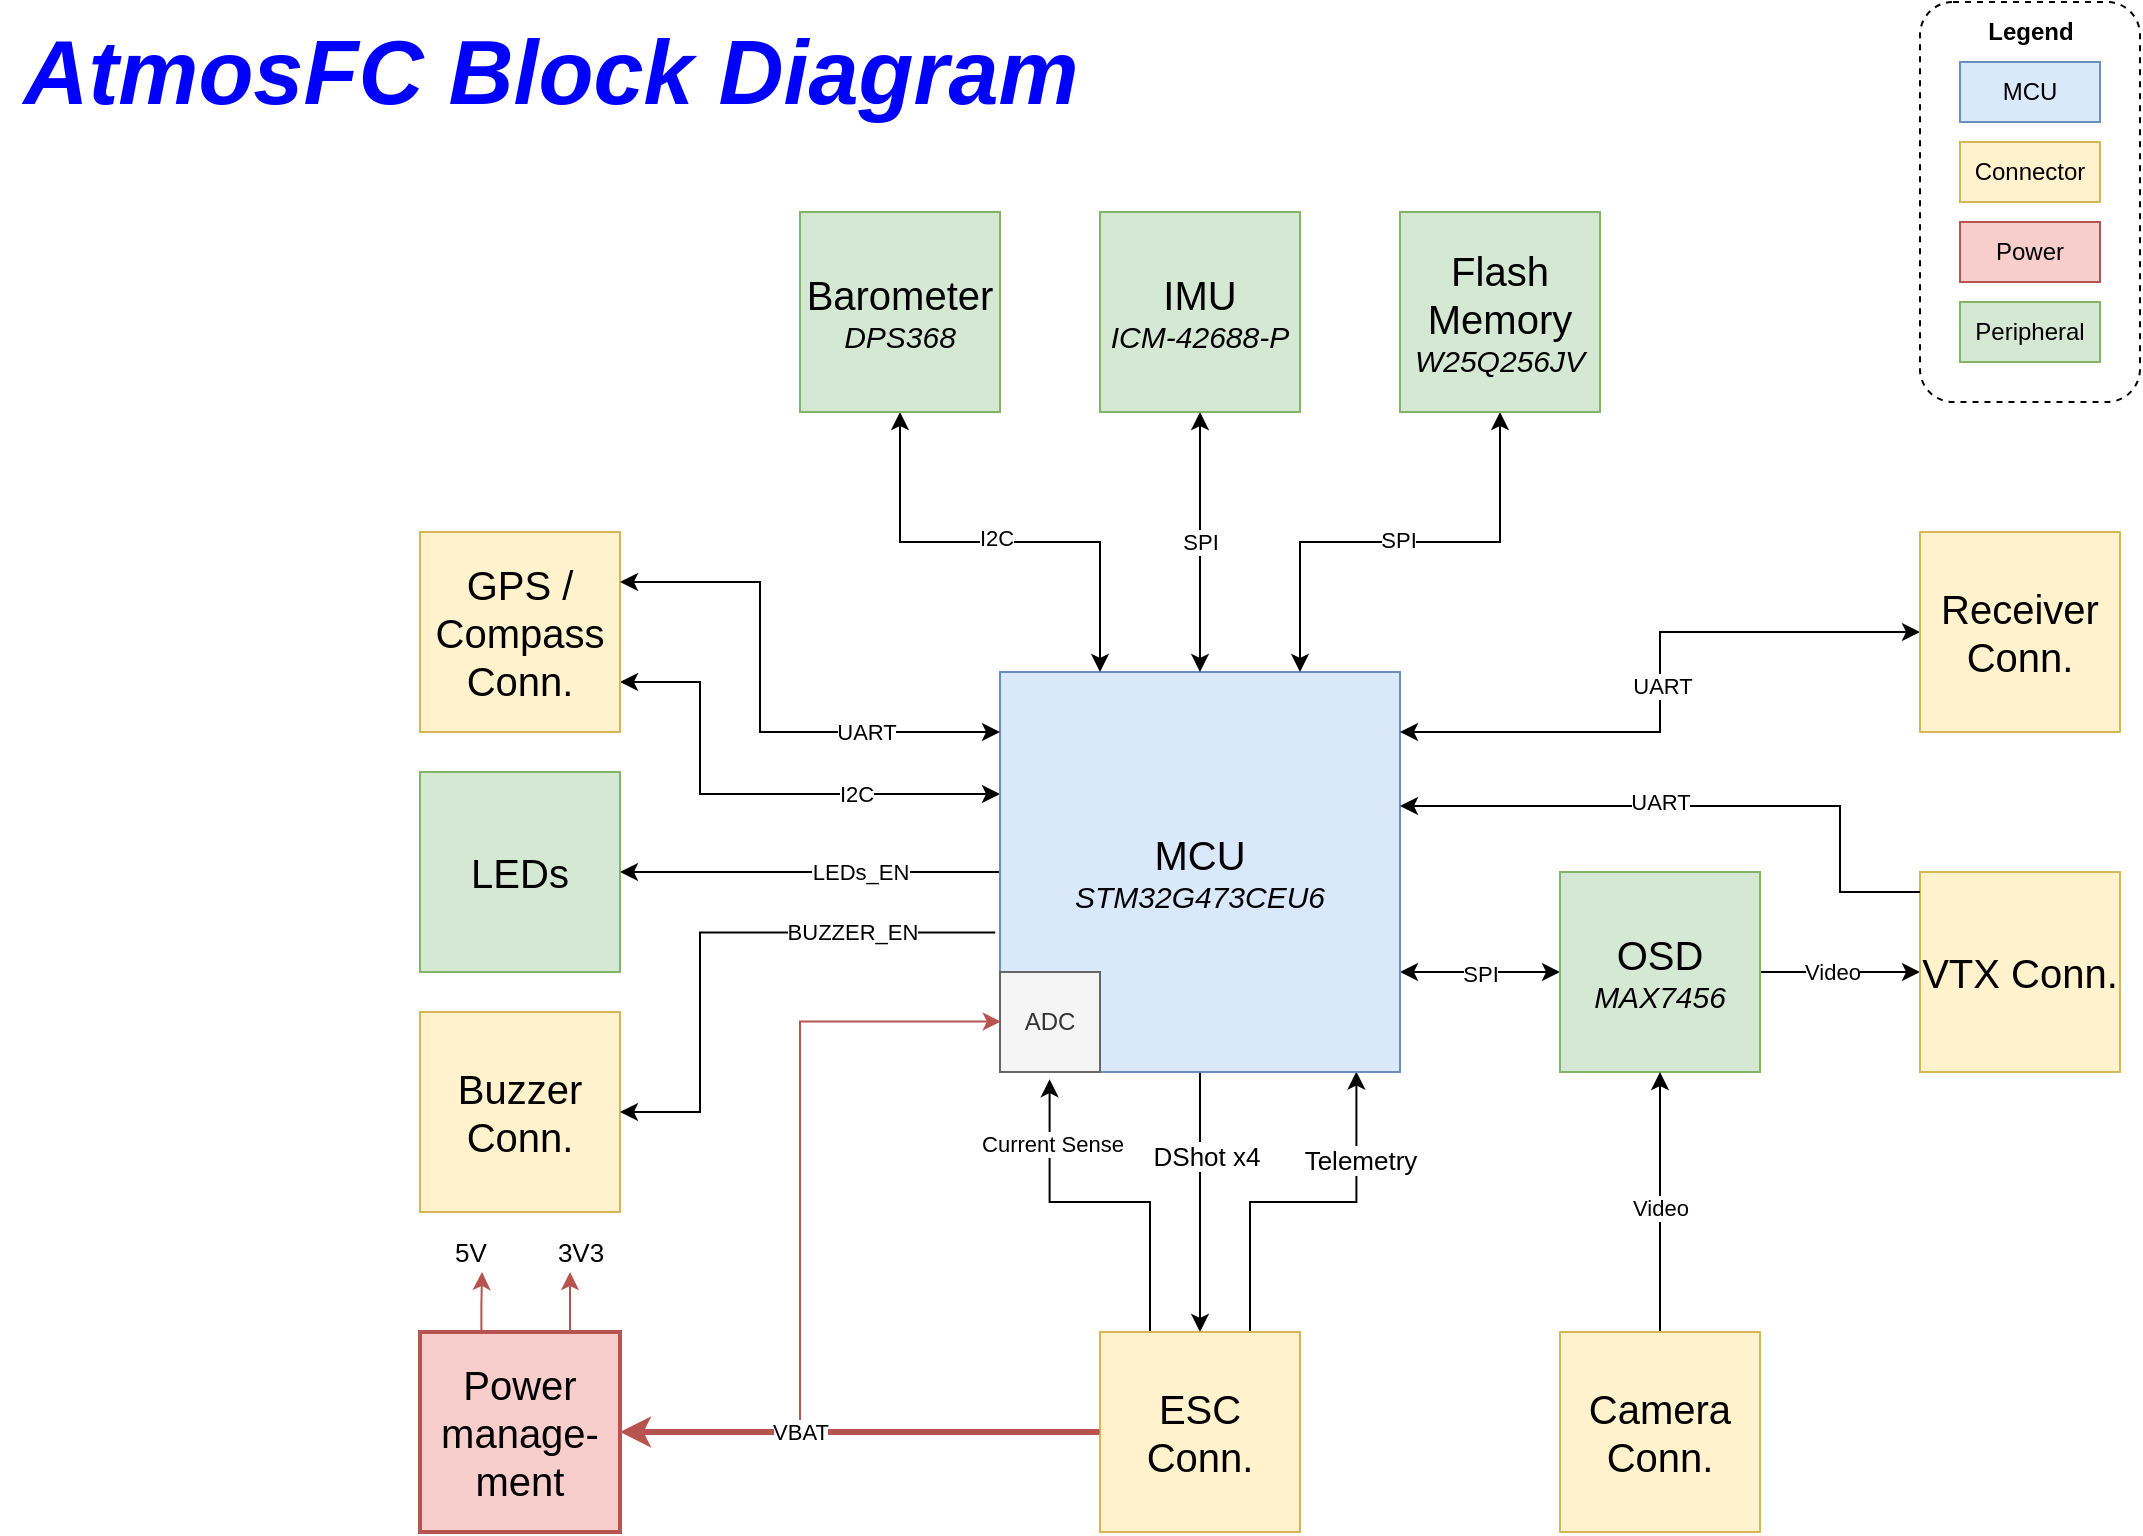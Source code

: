 <mxfile version="27.0.9" pages="2">
  <diagram name="System Architecture" id="T-4xvnE1F7jKyFxBwHRY">
    <mxGraphModel dx="1678" dy="999" grid="1" gridSize="10" guides="1" tooltips="1" connect="1" arrows="1" fold="1" page="1" pageScale="1" pageWidth="1169" pageHeight="827" math="0" shadow="0">
      <root>
        <mxCell id="0" />
        <mxCell id="1" parent="0" />
        <mxCell id="WBz08kgU_v6Riz8oa2ro-12" style="edgeStyle=orthogonalEdgeStyle;rounded=0;orthogonalLoop=1;jettySize=auto;html=1;exitX=0.5;exitY=1;exitDx=0;exitDy=0;strokeWidth=1;" parent="1" source="Flk1iuky6v-J9E6EH2QQ-2" target="LLrbm4X0Tq0A6eTQm_mo-2" edge="1">
          <mxGeometry relative="1" as="geometry" />
        </mxCell>
        <mxCell id="WBz08kgU_v6Riz8oa2ro-16" value="&lt;font style=&quot;font-size: 13px;&quot;&gt;DShot x4&lt;/font&gt;" style="edgeLabel;html=1;align=center;verticalAlign=middle;resizable=0;points=[];" parent="WBz08kgU_v6Riz8oa2ro-12" vertex="1" connectable="0">
          <mxGeometry x="-0.365" y="3" relative="1" as="geometry">
            <mxPoint as="offset" />
          </mxGeometry>
        </mxCell>
        <mxCell id="WBz08kgU_v6Riz8oa2ro-13" style="edgeStyle=orthogonalEdgeStyle;rounded=0;orthogonalLoop=1;jettySize=auto;html=1;exitX=0.891;exitY=0.999;exitDx=0;exitDy=0;entryX=0.75;entryY=0;entryDx=0;entryDy=0;exitPerimeter=0;startArrow=classic;startFill=1;endArrow=none;" parent="1" source="Flk1iuky6v-J9E6EH2QQ-2" target="LLrbm4X0Tq0A6eTQm_mo-2" edge="1">
          <mxGeometry relative="1" as="geometry" />
        </mxCell>
        <mxCell id="WBz08kgU_v6Riz8oa2ro-15" value="&lt;font style=&quot;font-size: 13px;&quot;&gt;Telemetry&lt;/font&gt;" style="edgeLabel;html=1;align=center;verticalAlign=middle;resizable=0;points=[];" parent="WBz08kgU_v6Riz8oa2ro-13" vertex="1" connectable="0">
          <mxGeometry x="-0.519" y="2" relative="1" as="geometry">
            <mxPoint as="offset" />
          </mxGeometry>
        </mxCell>
        <mxCell id="IaH7e4yAmuqDfIk1Kf4B-8" style="edgeStyle=orthogonalEdgeStyle;rounded=0;orthogonalLoop=1;jettySize=auto;html=1;exitX=1;exitY=0.75;exitDx=0;exitDy=0;entryX=0;entryY=0.5;entryDx=0;entryDy=0;startArrow=classic;startFill=1;" parent="1" source="Flk1iuky6v-J9E6EH2QQ-2" target="Flk1iuky6v-J9E6EH2QQ-6" edge="1">
          <mxGeometry relative="1" as="geometry" />
        </mxCell>
        <mxCell id="IaH7e4yAmuqDfIk1Kf4B-9" value="SPI" style="edgeLabel;html=1;align=center;verticalAlign=middle;resizable=0;points=[];" parent="IaH7e4yAmuqDfIk1Kf4B-8" vertex="1" connectable="0">
          <mxGeometry x="0.005" y="-1" relative="1" as="geometry">
            <mxPoint as="offset" />
          </mxGeometry>
        </mxCell>
        <mxCell id="IaH7e4yAmuqDfIk1Kf4B-19" style="edgeStyle=orthogonalEdgeStyle;rounded=0;orthogonalLoop=1;jettySize=auto;html=1;startArrow=classic;startFill=1;entryX=1;entryY=0.75;entryDx=0;entryDy=0;" parent="1" target="LLrbm4X0Tq0A6eTQm_mo-4" edge="1">
          <mxGeometry relative="1" as="geometry">
            <mxPoint x="510" y="421" as="sourcePoint" />
            <mxPoint x="320" y="430" as="targetPoint" />
            <Array as="points">
              <mxPoint x="510" y="421" />
              <mxPoint x="500" y="421" />
              <mxPoint x="360" y="420" />
              <mxPoint x="360" y="365" />
            </Array>
          </mxGeometry>
        </mxCell>
        <mxCell id="IaH7e4yAmuqDfIk1Kf4B-20" value="I2C" style="edgeLabel;html=1;align=center;verticalAlign=middle;resizable=0;points=[];" parent="IaH7e4yAmuqDfIk1Kf4B-19" vertex="1" connectable="0">
          <mxGeometry x="-0.01" relative="1" as="geometry">
            <mxPoint x="50" as="offset" />
          </mxGeometry>
        </mxCell>
        <mxCell id="psn1rOc2mNT7BeGBJEK_-5" style="edgeStyle=orthogonalEdgeStyle;rounded=0;orthogonalLoop=1;jettySize=auto;html=1;exitX=0;exitY=0.5;exitDx=0;exitDy=0;entryX=1;entryY=0.5;entryDx=0;entryDy=0;" parent="1" source="Flk1iuky6v-J9E6EH2QQ-2" target="psn1rOc2mNT7BeGBJEK_-4" edge="1">
          <mxGeometry relative="1" as="geometry" />
        </mxCell>
        <mxCell id="psn1rOc2mNT7BeGBJEK_-7" value="LEDs_EN" style="edgeLabel;html=1;align=center;verticalAlign=middle;resizable=0;points=[];" parent="psn1rOc2mNT7BeGBJEK_-5" vertex="1" connectable="0">
          <mxGeometry x="-0.261" y="2" relative="1" as="geometry">
            <mxPoint y="-2" as="offset" />
          </mxGeometry>
        </mxCell>
        <mxCell id="Flk1iuky6v-J9E6EH2QQ-2" value="&lt;font style=&quot;&quot;&gt;&lt;span style=&quot;font-size: 20px;&quot;&gt;MCU&lt;/span&gt;&lt;br&gt;&lt;font style=&quot;font-size: 15px;&quot;&gt;&lt;i&gt;STM32G473CEU6&lt;/i&gt;&lt;/font&gt;&lt;br&gt;&lt;/font&gt;" style="whiteSpace=wrap;html=1;aspect=fixed;fillColor=#DAE8FC;strokeColor=#6c8ebf;" parent="1" vertex="1">
          <mxGeometry x="510" y="360" width="200" height="200" as="geometry" />
        </mxCell>
        <mxCell id="IaH7e4yAmuqDfIk1Kf4B-1" style="edgeStyle=orthogonalEdgeStyle;rounded=0;orthogonalLoop=1;jettySize=auto;html=1;exitX=0.5;exitY=1;exitDx=0;exitDy=0;entryX=0.25;entryY=0;entryDx=0;entryDy=0;startArrow=classic;startFill=1;" parent="1" source="Flk1iuky6v-J9E6EH2QQ-3" target="Flk1iuky6v-J9E6EH2QQ-2" edge="1">
          <mxGeometry relative="1" as="geometry" />
        </mxCell>
        <mxCell id="IaH7e4yAmuqDfIk1Kf4B-4" value="I2C" style="edgeLabel;html=1;align=center;verticalAlign=middle;resizable=0;points=[];" parent="IaH7e4yAmuqDfIk1Kf4B-1" vertex="1" connectable="0">
          <mxGeometry x="-0.02" y="2" relative="1" as="geometry">
            <mxPoint as="offset" />
          </mxGeometry>
        </mxCell>
        <mxCell id="Flk1iuky6v-J9E6EH2QQ-3" value="&lt;font style=&quot;&quot;&gt;&lt;span style=&quot;font-size: 20px;&quot;&gt;Barometer&lt;/span&gt;&lt;br&gt;&lt;font style=&quot;font-size: 15px;&quot;&gt;&lt;i&gt;DPS368&lt;/i&gt;&lt;/font&gt;&lt;br&gt;&lt;/font&gt;" style="whiteSpace=wrap;html=1;aspect=fixed;fillColor=#D5E8D4;strokeColor=#82b366;" parent="1" vertex="1">
          <mxGeometry x="410" y="130" width="100" height="100" as="geometry" />
        </mxCell>
        <mxCell id="IaH7e4yAmuqDfIk1Kf4B-2" style="edgeStyle=orthogonalEdgeStyle;rounded=0;orthogonalLoop=1;jettySize=auto;html=1;exitX=0.5;exitY=1;exitDx=0;exitDy=0;startArrow=classic;startFill=1;" parent="1" source="Flk1iuky6v-J9E6EH2QQ-4" target="Flk1iuky6v-J9E6EH2QQ-2" edge="1">
          <mxGeometry relative="1" as="geometry" />
        </mxCell>
        <mxCell id="IaH7e4yAmuqDfIk1Kf4B-5" value="SPI" style="edgeLabel;html=1;align=center;verticalAlign=middle;resizable=0;points=[];" parent="IaH7e4yAmuqDfIk1Kf4B-2" vertex="1" connectable="0">
          <mxGeometry x="-0.008" relative="1" as="geometry">
            <mxPoint as="offset" />
          </mxGeometry>
        </mxCell>
        <mxCell id="Flk1iuky6v-J9E6EH2QQ-4" value="&lt;span style=&quot;font-size: 20px;&quot;&gt;IMU&lt;/span&gt;&lt;br&gt;&lt;span style=&quot;font-size: 15px;&quot;&gt;&lt;i&gt;ICM-42688-P&lt;/i&gt;&lt;/span&gt;" style="whiteSpace=wrap;html=1;aspect=fixed;fillColor=#d5e8d4;strokeColor=#82b366;" parent="1" vertex="1">
          <mxGeometry x="560" y="130" width="100" height="100" as="geometry" />
        </mxCell>
        <mxCell id="IaH7e4yAmuqDfIk1Kf4B-3" style="edgeStyle=orthogonalEdgeStyle;rounded=0;orthogonalLoop=1;jettySize=auto;html=1;exitX=0.5;exitY=1;exitDx=0;exitDy=0;entryX=0.75;entryY=0;entryDx=0;entryDy=0;startArrow=classic;startFill=1;" parent="1" source="Flk1iuky6v-J9E6EH2QQ-5" target="Flk1iuky6v-J9E6EH2QQ-2" edge="1">
          <mxGeometry relative="1" as="geometry" />
        </mxCell>
        <mxCell id="IaH7e4yAmuqDfIk1Kf4B-6" value="SPI" style="edgeLabel;html=1;align=center;verticalAlign=middle;resizable=0;points=[];" parent="IaH7e4yAmuqDfIk1Kf4B-3" vertex="1" connectable="0">
          <mxGeometry x="0.011" y="-1" relative="1" as="geometry">
            <mxPoint as="offset" />
          </mxGeometry>
        </mxCell>
        <mxCell id="Flk1iuky6v-J9E6EH2QQ-5" value="&lt;span style=&quot;font-size: 20px;&quot;&gt;Flash Memory&lt;/span&gt;&lt;br&gt;&lt;font style=&quot;font-size: 15px;&quot;&gt;&lt;i&gt;W25Q256JV&lt;/i&gt;&lt;/font&gt;" style="whiteSpace=wrap;html=1;aspect=fixed;fillColor=#d5e8d4;strokeColor=#82b366;" parent="1" vertex="1">
          <mxGeometry x="710" y="130" width="100" height="100" as="geometry" />
        </mxCell>
        <mxCell id="IaH7e4yAmuqDfIk1Kf4B-14" style="edgeStyle=orthogonalEdgeStyle;rounded=0;orthogonalLoop=1;jettySize=auto;html=1;exitX=1;exitY=0.5;exitDx=0;exitDy=0;" parent="1" source="Flk1iuky6v-J9E6EH2QQ-6" target="LLrbm4X0Tq0A6eTQm_mo-5" edge="1">
          <mxGeometry relative="1" as="geometry" />
        </mxCell>
        <mxCell id="IaH7e4yAmuqDfIk1Kf4B-15" value="Video" style="edgeLabel;html=1;align=center;verticalAlign=middle;resizable=0;points=[];" parent="IaH7e4yAmuqDfIk1Kf4B-14" vertex="1" connectable="0">
          <mxGeometry x="-0.095" relative="1" as="geometry">
            <mxPoint as="offset" />
          </mxGeometry>
        </mxCell>
        <mxCell id="Flk1iuky6v-J9E6EH2QQ-6" value="&lt;span style=&quot;font-size: 20px;&quot;&gt;OSD&lt;/span&gt;&lt;br&gt;&lt;font style=&quot;font-size: 15px;&quot;&gt;&lt;i&gt;MAX7456&lt;/i&gt;&lt;/font&gt;" style="whiteSpace=wrap;html=1;aspect=fixed;fillColor=#d5e8d4;strokeColor=#82b366;" parent="1" vertex="1">
          <mxGeometry x="790" y="460" width="100" height="100" as="geometry" />
        </mxCell>
        <mxCell id="yS9vXPnSlOo-kwUkTIh5-1" value="&lt;font color=&quot;#0000ff&quot;&gt;&lt;span style=&quot;font-size: 45px;&quot;&gt;&lt;b&gt;&lt;i&gt;AtmosFC Block Diagram&lt;/i&gt;&lt;/b&gt;&lt;/span&gt;&lt;/font&gt;" style="text;html=1;align=center;verticalAlign=middle;resizable=0;points=[];autosize=1;strokeColor=none;fillColor=none;fontSize=12;fontFamily=Helvetica;fontColor=default;" parent="1" vertex="1">
          <mxGeometry x="10" y="25" width="550" height="70" as="geometry" />
        </mxCell>
        <mxCell id="IaH7e4yAmuqDfIk1Kf4B-10" style="edgeStyle=orthogonalEdgeStyle;rounded=0;orthogonalLoop=1;jettySize=auto;html=1;exitX=0.5;exitY=0;exitDx=0;exitDy=0;entryX=0.5;entryY=1;entryDx=0;entryDy=0;" parent="1" source="LLrbm4X0Tq0A6eTQm_mo-1" target="Flk1iuky6v-J9E6EH2QQ-6" edge="1">
          <mxGeometry relative="1" as="geometry" />
        </mxCell>
        <mxCell id="IaH7e4yAmuqDfIk1Kf4B-11" value="Video" style="edgeLabel;html=1;align=center;verticalAlign=middle;resizable=0;points=[];" parent="IaH7e4yAmuqDfIk1Kf4B-10" vertex="1" connectable="0">
          <mxGeometry x="-0.043" relative="1" as="geometry">
            <mxPoint as="offset" />
          </mxGeometry>
        </mxCell>
        <mxCell id="LLrbm4X0Tq0A6eTQm_mo-1" value="&lt;font style=&quot;font-size: 20px;&quot;&gt;Camera Conn.&lt;/font&gt;" style="rounded=0;whiteSpace=wrap;html=1;fillColor=#fff2cc;strokeColor=#d6b656;" parent="1" vertex="1">
          <mxGeometry x="790" y="690" width="100" height="100" as="geometry" />
        </mxCell>
        <mxCell id="WBz08kgU_v6Riz8oa2ro-2" style="edgeStyle=orthogonalEdgeStyle;rounded=0;orthogonalLoop=1;jettySize=auto;html=1;exitX=0;exitY=0.5;exitDx=0;exitDy=0;entryX=1;entryY=0.5;entryDx=0;entryDy=0;strokeWidth=3;fillColor=#f8cecc;strokeColor=#B85450;" parent="1" source="LLrbm4X0Tq0A6eTQm_mo-2" target="IOapHbo0d77XYU_RAPyO-1" edge="1">
          <mxGeometry relative="1" as="geometry" />
        </mxCell>
        <mxCell id="WBz08kgU_v6Riz8oa2ro-14" style="edgeStyle=orthogonalEdgeStyle;rounded=0;orthogonalLoop=1;jettySize=auto;html=1;exitX=0.25;exitY=0;exitDx=0;exitDy=0;entryX=0.124;entryY=1.018;entryDx=0;entryDy=0;entryPerimeter=0;" parent="1" source="LLrbm4X0Tq0A6eTQm_mo-2" target="Flk1iuky6v-J9E6EH2QQ-2" edge="1">
          <mxGeometry relative="1" as="geometry" />
        </mxCell>
        <mxCell id="WBz08kgU_v6Riz8oa2ro-18" value="Current Sense" style="edgeLabel;html=1;align=center;verticalAlign=middle;resizable=0;points=[];" parent="WBz08kgU_v6Riz8oa2ro-14" vertex="1" connectable="0">
          <mxGeometry x="0.637" y="-1" relative="1" as="geometry">
            <mxPoint as="offset" />
          </mxGeometry>
        </mxCell>
        <mxCell id="LLrbm4X0Tq0A6eTQm_mo-2" value="&lt;font style=&quot;font-size: 20px;&quot;&gt;ESC Conn.&lt;/font&gt;" style="rounded=0;whiteSpace=wrap;html=1;fillColor=#fff2cc;strokeColor=#d6b656;" parent="1" vertex="1">
          <mxGeometry x="560" y="690" width="100" height="100" as="geometry" />
        </mxCell>
        <mxCell id="IaH7e4yAmuqDfIk1Kf4B-7" style="edgeStyle=orthogonalEdgeStyle;rounded=0;orthogonalLoop=1;jettySize=auto;html=1;exitX=0;exitY=0.5;exitDx=0;exitDy=0;startArrow=classic;startFill=1;" parent="1" source="LLrbm4X0Tq0A6eTQm_mo-3" edge="1">
          <mxGeometry relative="1" as="geometry">
            <Array as="points">
              <mxPoint x="840" y="340" />
              <mxPoint x="840" y="390" />
            </Array>
            <mxPoint x="710" y="390" as="targetPoint" />
          </mxGeometry>
        </mxCell>
        <mxCell id="IaH7e4yAmuqDfIk1Kf4B-16" value="UART" style="edgeLabel;html=1;align=center;verticalAlign=middle;resizable=0;points=[];" parent="IaH7e4yAmuqDfIk1Kf4B-7" vertex="1" connectable="0">
          <mxGeometry x="0.009" y="1" relative="1" as="geometry">
            <mxPoint as="offset" />
          </mxGeometry>
        </mxCell>
        <mxCell id="LLrbm4X0Tq0A6eTQm_mo-3" value="&lt;span style=&quot;font-size: 20px;&quot;&gt;Receiver Conn.&lt;/span&gt;" style="rounded=0;whiteSpace=wrap;html=1;fillColor=#fff2cc;strokeColor=#d6b656;" parent="1" vertex="1">
          <mxGeometry x="970" y="290" width="100" height="100" as="geometry" />
        </mxCell>
        <mxCell id="LLrbm4X0Tq0A6eTQm_mo-4" value="&lt;span style=&quot;font-size: 20px;&quot;&gt;GPS / Compass Conn.&lt;/span&gt;" style="rounded=0;whiteSpace=wrap;html=1;fillColor=#FFF2CC;strokeColor=#d6b656;" parent="1" vertex="1">
          <mxGeometry x="220" y="290" width="100" height="100" as="geometry" />
        </mxCell>
        <mxCell id="LLrbm4X0Tq0A6eTQm_mo-5" value="&lt;font style=&quot;font-size: 20px;&quot;&gt;VTX Conn.&lt;/font&gt;" style="rounded=0;whiteSpace=wrap;html=1;fillColor=#fff2cc;strokeColor=#d6b656;" parent="1" vertex="1">
          <mxGeometry x="970" y="460" width="100" height="100" as="geometry" />
        </mxCell>
        <mxCell id="WBz08kgU_v6Riz8oa2ro-4" style="edgeStyle=orthogonalEdgeStyle;rounded=0;orthogonalLoop=1;jettySize=auto;html=1;exitX=0.307;exitY=-0.003;exitDx=0;exitDy=0;exitPerimeter=0;fillColor=#f8cecc;strokeColor=#b85450;" parent="1" source="IOapHbo0d77XYU_RAPyO-1" edge="1">
          <mxGeometry relative="1" as="geometry">
            <mxPoint x="251" y="660" as="targetPoint" />
            <mxPoint x="250" y="700" as="sourcePoint" />
            <Array as="points">
              <mxPoint x="251" y="676" />
            </Array>
          </mxGeometry>
        </mxCell>
        <mxCell id="WBz08kgU_v6Riz8oa2ro-5" value="&lt;font style=&quot;font-size: 13px;&quot;&gt;5V&lt;/font&gt;" style="edgeLabel;html=1;align=center;verticalAlign=middle;resizable=0;points=[];" parent="WBz08kgU_v6Riz8oa2ro-4" vertex="1" connectable="0">
          <mxGeometry x="1" relative="1" as="geometry">
            <mxPoint x="-6" y="-10" as="offset" />
          </mxGeometry>
        </mxCell>
        <mxCell id="WBz08kgU_v6Riz8oa2ro-8" style="edgeStyle=orthogonalEdgeStyle;rounded=0;orthogonalLoop=1;jettySize=auto;html=1;exitX=0.75;exitY=0;exitDx=0;exitDy=0;fillColor=#f8cecc;strokeColor=#b85450;" parent="1" source="IOapHbo0d77XYU_RAPyO-1" edge="1">
          <mxGeometry relative="1" as="geometry">
            <mxPoint x="295" y="660" as="targetPoint" />
            <mxPoint x="290" y="780" as="sourcePoint" />
          </mxGeometry>
        </mxCell>
        <mxCell id="WBz08kgU_v6Riz8oa2ro-9" value="&lt;font style=&quot;font-size: 13px;&quot;&gt;3V3&lt;/font&gt;" style="edgeLabel;html=1;align=center;verticalAlign=middle;resizable=0;points=[];" parent="WBz08kgU_v6Riz8oa2ro-8" vertex="1" connectable="0">
          <mxGeometry x="1" y="2" relative="1" as="geometry">
            <mxPoint x="7" y="-10" as="offset" />
          </mxGeometry>
        </mxCell>
        <mxCell id="IOapHbo0d77XYU_RAPyO-1" value="&lt;span style=&quot;font-size: 20px;&quot;&gt;Power manage-&lt;br&gt;ment&lt;/span&gt;" style="whiteSpace=wrap;html=1;aspect=fixed;fillColor=#F8CECC;strokeColor=#b85450;strokeWidth=2;" parent="1" vertex="1">
          <mxGeometry x="220" y="690" width="100" height="100" as="geometry" />
        </mxCell>
        <mxCell id="WBz08kgU_v6Riz8oa2ro-22" style="edgeStyle=orthogonalEdgeStyle;rounded=0;orthogonalLoop=1;jettySize=auto;html=1;exitX=0;exitY=0.5;exitDx=0;exitDy=0;entryX=0.002;entryY=0.874;entryDx=0;entryDy=0;entryPerimeter=0;fillColor=#f8cecc;strokeColor=#b85450;" parent="1" source="LLrbm4X0Tq0A6eTQm_mo-2" target="Flk1iuky6v-J9E6EH2QQ-2" edge="1">
          <mxGeometry relative="1" as="geometry">
            <Array as="points">
              <mxPoint x="410" y="740" />
              <mxPoint x="410" y="535" />
            </Array>
          </mxGeometry>
        </mxCell>
        <mxCell id="WBz08kgU_v6Riz8oa2ro-23" value="VBAT" style="edgeLabel;html=1;align=center;verticalAlign=middle;resizable=0;points=[];" parent="WBz08kgU_v6Riz8oa2ro-22" vertex="1" connectable="0">
          <mxGeometry x="-0.339" relative="1" as="geometry">
            <mxPoint as="offset" />
          </mxGeometry>
        </mxCell>
        <mxCell id="WBz08kgU_v6Riz8oa2ro-24" value="ADC" style="rounded=0;whiteSpace=wrap;html=1;fillColor=#f5f5f5;strokeColor=#666666;fontColor=#333333;" parent="1" vertex="1">
          <mxGeometry x="510" y="510" width="50" height="50" as="geometry" />
        </mxCell>
        <mxCell id="IaH7e4yAmuqDfIk1Kf4B-12" style="edgeStyle=orthogonalEdgeStyle;rounded=0;orthogonalLoop=1;jettySize=auto;html=1;exitX=0;exitY=0.25;exitDx=0;exitDy=0;" parent="1" edge="1">
          <mxGeometry relative="1" as="geometry">
            <mxPoint x="710" y="427" as="targetPoint" />
            <Array as="points">
              <mxPoint x="930" y="470" />
              <mxPoint x="930" y="427" />
            </Array>
            <mxPoint x="970" y="470" as="sourcePoint" />
          </mxGeometry>
        </mxCell>
        <mxCell id="IaH7e4yAmuqDfIk1Kf4B-13" value="UART" style="edgeLabel;html=1;align=center;verticalAlign=middle;resizable=0;points=[];" parent="IaH7e4yAmuqDfIk1Kf4B-12" vertex="1" connectable="0">
          <mxGeometry x="0.228" relative="1" as="geometry">
            <mxPoint x="13" y="-2" as="offset" />
          </mxGeometry>
        </mxCell>
        <mxCell id="psn1rOc2mNT7BeGBJEK_-1" style="edgeStyle=orthogonalEdgeStyle;rounded=0;orthogonalLoop=1;jettySize=auto;html=1;startArrow=classic;startFill=1;exitX=1;exitY=0.25;exitDx=0;exitDy=0;" parent="1" source="LLrbm4X0Tq0A6eTQm_mo-4" edge="1">
          <mxGeometry relative="1" as="geometry">
            <mxPoint x="320" y="410" as="sourcePoint" />
            <mxPoint x="510" y="390" as="targetPoint" />
            <Array as="points">
              <mxPoint x="390" y="315" />
              <mxPoint x="390" y="390" />
            </Array>
          </mxGeometry>
        </mxCell>
        <mxCell id="psn1rOc2mNT7BeGBJEK_-6" value="UART" style="edgeLabel;html=1;align=center;verticalAlign=middle;resizable=0;points=[];" parent="psn1rOc2mNT7BeGBJEK_-1" vertex="1" connectable="0">
          <mxGeometry x="0.491" relative="1" as="geometry">
            <mxPoint as="offset" />
          </mxGeometry>
        </mxCell>
        <mxCell id="psn1rOc2mNT7BeGBJEK_-4" value="&lt;div&gt;&lt;span style=&quot;font-size: 20px; background-color: transparent; color: light-dark(rgb(0, 0, 0), rgb(255, 255, 255));&quot;&gt;LEDs&lt;/span&gt;&lt;/div&gt;" style="rounded=0;whiteSpace=wrap;html=1;fillColor=#d5e8d4;strokeColor=#82b366;" parent="1" vertex="1">
          <mxGeometry x="220" y="410" width="100" height="100" as="geometry" />
        </mxCell>
        <mxCell id="psn1rOc2mNT7BeGBJEK_-8" value="&lt;span style=&quot;font-size: 20px;&quot;&gt;Buzzer Conn.&lt;/span&gt;" style="rounded=0;whiteSpace=wrap;html=1;fillColor=#fff2cc;strokeColor=#d6b656;" parent="1" vertex="1">
          <mxGeometry x="220" y="530" width="100" height="100" as="geometry" />
        </mxCell>
        <mxCell id="psn1rOc2mNT7BeGBJEK_-9" style="edgeStyle=orthogonalEdgeStyle;rounded=0;orthogonalLoop=1;jettySize=auto;html=1;exitX=1;exitY=0.5;exitDx=0;exitDy=0;entryX=-0.012;entryY=0.651;entryDx=0;entryDy=0;entryPerimeter=0;endArrow=none;startFill=1;startArrow=classic;" parent="1" source="psn1rOc2mNT7BeGBJEK_-8" target="Flk1iuky6v-J9E6EH2QQ-2" edge="1">
          <mxGeometry relative="1" as="geometry">
            <mxPoint x="500" y="490" as="targetPoint" />
            <Array as="points">
              <mxPoint x="360" y="580" />
              <mxPoint x="360" y="490" />
            </Array>
          </mxGeometry>
        </mxCell>
        <mxCell id="psn1rOc2mNT7BeGBJEK_-10" value="BUZZER_EN" style="edgeLabel;html=1;align=center;verticalAlign=middle;resizable=0;points=[];" parent="psn1rOc2mNT7BeGBJEK_-9" vertex="1" connectable="0">
          <mxGeometry x="0.484" relative="1" as="geometry">
            <mxPoint as="offset" />
          </mxGeometry>
        </mxCell>
        <mxCell id="psn1rOc2mNT7BeGBJEK_-15" value="Connector" style="rounded=0;whiteSpace=wrap;html=1;fillColor=#fff2cc;strokeColor=#d6b656;" parent="1" vertex="1">
          <mxGeometry x="990" y="95" width="70" height="30" as="geometry" />
        </mxCell>
        <mxCell id="psn1rOc2mNT7BeGBJEK_-16" value="MCU" style="rounded=0;whiteSpace=wrap;html=1;fillColor=#dae8fc;strokeColor=#6c8ebf;" parent="1" vertex="1">
          <mxGeometry x="990" y="55" width="70" height="30" as="geometry" />
        </mxCell>
        <mxCell id="psn1rOc2mNT7BeGBJEK_-17" value="Power" style="rounded=0;whiteSpace=wrap;html=1;fillColor=#f8cecc;strokeColor=#b85450;" parent="1" vertex="1">
          <mxGeometry x="990" y="135" width="70" height="30" as="geometry" />
        </mxCell>
        <mxCell id="psn1rOc2mNT7BeGBJEK_-18" value="Peripheral" style="rounded=0;whiteSpace=wrap;html=1;fillColor=#d5e8d4;strokeColor=#82b366;" parent="1" vertex="1">
          <mxGeometry x="990" y="175" width="70" height="30" as="geometry" />
        </mxCell>
        <mxCell id="psn1rOc2mNT7BeGBJEK_-19" value="Legend" style="text;html=1;align=center;verticalAlign=middle;resizable=0;points=[];autosize=1;strokeColor=none;fillColor=none;fontStyle=1" parent="1" vertex="1">
          <mxGeometry x="995" y="25" width="60" height="30" as="geometry" />
        </mxCell>
        <mxCell id="psn1rOc2mNT7BeGBJEK_-20" value="" style="rounded=1;whiteSpace=wrap;html=1;fillColor=none;dashed=1;" parent="1" vertex="1">
          <mxGeometry x="970" y="25" width="110" height="200" as="geometry" />
        </mxCell>
      </root>
    </mxGraphModel>
  </diagram>
  <diagram id="JUMKgHBG7m0dlezyIQu5" name="Power Management">
    <mxGraphModel dx="1434" dy="844" grid="1" gridSize="10" guides="1" tooltips="1" connect="1" arrows="1" fold="1" page="1" pageScale="1" pageWidth="1169" pageHeight="827" math="0" shadow="0">
      <root>
        <mxCell id="0" />
        <mxCell id="1" parent="0" />
        <mxCell id="nvcW3pFvRLP5BbKze_zy-1" style="edgeStyle=orthogonalEdgeStyle;shape=connector;rounded=0;orthogonalLoop=1;jettySize=auto;html=1;exitX=0;exitY=0.5;exitDx=0;exitDy=0;labelBackgroundColor=default;strokeColor=#D6B656;strokeWidth=2;align=center;verticalAlign=middle;fontFamily=Helvetica;fontSize=12;fontColor=default;endArrow=none;endFill=0;fillColor=#ffe6cc;startArrow=classic;startFill=1;" parent="1" source="nvcW3pFvRLP5BbKze_zy-4" edge="1">
          <mxGeometry relative="1" as="geometry">
            <mxPoint x="196" y="355" as="targetPoint" />
          </mxGeometry>
        </mxCell>
        <mxCell id="nvcW3pFvRLP5BbKze_zy-2" value="VBAT&amp;nbsp;" style="edgeLabel;html=1;align=center;verticalAlign=middle;resizable=0;points=[];fontSize=12;fontFamily=Helvetica;fontColor=default;" parent="nvcW3pFvRLP5BbKze_zy-1" vertex="1" connectable="0">
          <mxGeometry x="1" y="-5" relative="1" as="geometry">
            <mxPoint x="-20" y="5" as="offset" />
          </mxGeometry>
        </mxCell>
        <mxCell id="zmFfNmm0Jbaptz-_2qEx-4" style="edgeStyle=orthogonalEdgeStyle;rounded=0;orthogonalLoop=1;jettySize=auto;html=1;exitX=1;exitY=0.5;exitDx=0;exitDy=0;entryX=0;entryY=0.5;entryDx=0;entryDy=0;fillColor=#fff2cc;strokeColor=#d6b656;strokeWidth=2;" parent="1" source="nvcW3pFvRLP5BbKze_zy-4" target="faj6tQVSSwSCyl4IPjHh-1" edge="1">
          <mxGeometry relative="1" as="geometry" />
        </mxCell>
        <mxCell id="zmFfNmm0Jbaptz-_2qEx-5" style="edgeStyle=orthogonalEdgeStyle;rounded=0;orthogonalLoop=1;jettySize=auto;html=1;exitX=1;exitY=0.5;exitDx=0;exitDy=0;entryX=0;entryY=0.5;entryDx=0;entryDy=0;fillColor=#fff2cc;strokeColor=#d6b656;strokeWidth=2;" parent="1" source="nvcW3pFvRLP5BbKze_zy-4" target="nvcW3pFvRLP5BbKze_zy-21" edge="1">
          <mxGeometry relative="1" as="geometry">
            <Array as="points">
              <mxPoint x="396" y="355" />
              <mxPoint x="396" y="210" />
            </Array>
          </mxGeometry>
        </mxCell>
        <mxCell id="nvcW3pFvRLP5BbKze_zy-4" value="&lt;font style=&quot;font-size: 20px;&quot;&gt;5V DC/DC&lt;br&gt;&lt;/font&gt;&lt;i&gt;MAX25232&lt;/i&gt;" style="whiteSpace=wrap;html=1;aspect=fixed;fillColor=#ffe6cc;strokeColor=#d79b00;strokeWidth=2;" parent="1" vertex="1">
          <mxGeometry x="236" y="305" width="100" height="100" as="geometry" />
        </mxCell>
        <mxCell id="PysFBcfPGuuBgqJwLegd-14" style="edgeStyle=orthogonalEdgeStyle;shape=connector;rounded=0;orthogonalLoop=1;jettySize=auto;html=1;exitX=1;exitY=0.5;exitDx=0;exitDy=0;entryX=0;entryY=0.5;entryDx=0;entryDy=0;labelBackgroundColor=default;strokeColor=#d6b656;strokeWidth=2;align=center;verticalAlign=middle;fontFamily=Helvetica;fontSize=12;fontColor=default;endArrow=classic;endFill=1;fillColor=#fff2cc;" parent="1" edge="1">
          <mxGeometry relative="1" as="geometry">
            <Array as="points">
              <mxPoint x="706" y="622" />
              <mxPoint x="706" y="490" />
            </Array>
            <mxPoint x="656" y="622" as="sourcePoint" />
            <mxPoint x="876" y="490" as="targetPoint" />
          </mxGeometry>
        </mxCell>
        <mxCell id="zmFfNmm0Jbaptz-_2qEx-2" style="edgeStyle=orthogonalEdgeStyle;rounded=0;orthogonalLoop=1;jettySize=auto;html=1;exitX=1;exitY=0.5;exitDx=0;exitDy=0;entryX=0;entryY=0.5;entryDx=0;entryDy=0;fillColor=#fff2cc;strokeColor=#d6b656;strokeWidth=2;" parent="1" source="nvcW3pFvRLP5BbKze_zy-8" edge="1">
          <mxGeometry relative="1" as="geometry">
            <mxPoint x="881" y="747.0" as="targetPoint" />
            <Array as="points">
              <mxPoint x="706" y="622" />
              <mxPoint x="706" y="747" />
            </Array>
          </mxGeometry>
        </mxCell>
        <mxCell id="zmFfNmm0Jbaptz-_2qEx-7" value="3V3" style="edgeLabel;html=1;align=center;verticalAlign=middle;resizable=0;points=[];" parent="zmFfNmm0Jbaptz-_2qEx-2" vertex="1" connectable="0">
          <mxGeometry x="-0.859" y="-1" relative="1" as="geometry">
            <mxPoint as="offset" />
          </mxGeometry>
        </mxCell>
        <mxCell id="5LD-FtAemJe1Fh565YWJ-3" style="edgeStyle=orthogonalEdgeStyle;rounded=0;orthogonalLoop=1;jettySize=auto;html=1;exitX=1;exitY=0.5;exitDx=0;exitDy=0;entryX=0;entryY=0.5;entryDx=0;entryDy=0;strokeWidth=2;fillColor=#fff2cc;strokeColor=#d6b656;" edge="1" parent="1" source="nvcW3pFvRLP5BbKze_zy-8" target="nvcW3pFvRLP5BbKze_zy-19">
          <mxGeometry relative="1" as="geometry" />
        </mxCell>
        <mxCell id="nvcW3pFvRLP5BbKze_zy-8" value="&lt;font style=&quot;font-size: 20px;&quot;&gt;3V3 LDO&lt;br&gt;&lt;i style=&quot;background-color: initial; font-size: 12px;&quot;&gt;TPS785-Q1&lt;/i&gt;&lt;br&gt;&lt;/font&gt;" style="whiteSpace=wrap;html=1;aspect=fixed;fillColor=#ffe6cc;strokeColor=#d79b00;strokeWidth=2;" parent="1" vertex="1">
          <mxGeometry x="561" y="572" width="100" height="100" as="geometry" />
        </mxCell>
        <mxCell id="nvcW3pFvRLP5BbKze_zy-9" style="edgeStyle=orthogonalEdgeStyle;rounded=0;orthogonalLoop=1;jettySize=auto;html=1;exitX=1;exitY=0.5;exitDx=0;exitDy=0;exitPerimeter=0;fillColor=#fff2cc;strokeColor=#d6b656;endArrow=none;endFill=0;strokeWidth=2;" parent="1" source="nvcW3pFvRLP5BbKze_zy-10" edge="1">
          <mxGeometry relative="1" as="geometry">
            <mxPoint x="506" y="622" as="targetPoint" />
          </mxGeometry>
        </mxCell>
        <mxCell id="nvcW3pFvRLP5BbKze_zy-10" value="" style="pointerEvents=1;fillColor=#fff2cc;verticalLabelPosition=bottom;shadow=0;dashed=0;align=center;html=1;verticalAlign=top;shape=mxgraph.electrical.diodes.diode;strokeColor=#d6b656;strokeWidth=2;" parent="1" vertex="1">
          <mxGeometry x="426" y="582" width="60" height="30" as="geometry" />
        </mxCell>
        <mxCell id="nvcW3pFvRLP5BbKze_zy-11" style="edgeStyle=orthogonalEdgeStyle;rounded=0;orthogonalLoop=1;jettySize=auto;html=1;exitX=1;exitY=0.5;exitDx=0;exitDy=0;exitPerimeter=0;entryX=0;entryY=0.5;entryDx=0;entryDy=0;endArrow=classic;endFill=1;fillColor=#fff2cc;strokeColor=#d6b656;strokeWidth=2;" parent="1" source="nvcW3pFvRLP5BbKze_zy-14" target="nvcW3pFvRLP5BbKze_zy-8" edge="1">
          <mxGeometry relative="1" as="geometry">
            <Array as="points">
              <mxPoint x="506" y="652" />
              <mxPoint x="506" y="622" />
            </Array>
          </mxGeometry>
        </mxCell>
        <mxCell id="nvcW3pFvRLP5BbKze_zy-12" style="edgeStyle=orthogonalEdgeStyle;shape=connector;rounded=0;orthogonalLoop=1;jettySize=auto;html=1;exitX=0;exitY=0.5;exitDx=0;exitDy=0;exitPerimeter=0;labelBackgroundColor=default;strokeColor=#D6B656;align=center;verticalAlign=middle;fontFamily=Helvetica;fontSize=12;fontColor=default;endArrow=none;endFill=0;fillColor=#fff2cc;strokeWidth=2;" parent="1" source="nvcW3pFvRLP5BbKze_zy-14" edge="1">
          <mxGeometry relative="1" as="geometry">
            <mxPoint x="188" y="652" as="targetPoint" />
          </mxGeometry>
        </mxCell>
        <mxCell id="nvcW3pFvRLP5BbKze_zy-13" value="5V USB&amp;nbsp;" style="edgeLabel;html=1;align=center;verticalAlign=middle;resizable=0;points=[];fontSize=12;fontFamily=Helvetica;fontColor=default;" parent="nvcW3pFvRLP5BbKze_zy-12" vertex="1" connectable="0">
          <mxGeometry x="0.992" y="-1" relative="1" as="geometry">
            <mxPoint as="offset" />
          </mxGeometry>
        </mxCell>
        <mxCell id="nvcW3pFvRLP5BbKze_zy-14" value="" style="pointerEvents=1;fillColor=#fff2cc;verticalLabelPosition=bottom;shadow=0;dashed=0;align=center;html=1;verticalAlign=top;shape=mxgraph.electrical.diodes.diode;strokeColor=#d6b656;strokeWidth=2;" parent="1" vertex="1">
          <mxGeometry x="426" y="637" width="60" height="30" as="geometry" />
        </mxCell>
        <mxCell id="nvcW3pFvRLP5BbKze_zy-19" value="&lt;span style=&quot;font-size: 20px;&quot;&gt;IMU, Barometer&lt;/span&gt;" style="whiteSpace=wrap;html=1;aspect=fixed;fillColor=#d5e8d4;strokeColor=#82b366;" parent="1" vertex="1">
          <mxGeometry x="881" y="572" width="100" height="100" as="geometry" />
        </mxCell>
        <mxCell id="nvcW3pFvRLP5BbKze_zy-20" value="&lt;font style=&quot;&quot;&gt;&lt;span style=&quot;font-size: 20px;&quot;&gt;MCU&lt;/span&gt;&lt;br&gt;&lt;/font&gt;" style="whiteSpace=wrap;html=1;aspect=fixed;fillColor=#dae8fc;strokeColor=#6c8ebf;" parent="1" vertex="1">
          <mxGeometry x="881" y="440" width="100" height="100" as="geometry" />
        </mxCell>
        <mxCell id="nvcW3pFvRLP5BbKze_zy-21" value="&lt;span style=&quot;font-size: 20px;&quot;&gt;Camera, OSC,VTX&lt;/span&gt;" style="whiteSpace=wrap;html=1;aspect=fixed;fillColor=#f8cecc;strokeColor=#b85450;" parent="1" vertex="1">
          <mxGeometry x="881" y="160" width="100" height="100" as="geometry" />
        </mxCell>
        <mxCell id="nvcW3pFvRLP5BbKze_zy-22" value="&lt;b&gt;&lt;font size=&quot;1&quot; color=&quot;#0000ff&quot; style=&quot;&quot;&gt;&lt;i style=&quot;font-size: 45px;&quot;&gt;Power Management&lt;/i&gt;&lt;/font&gt;&lt;/b&gt;" style="text;html=1;align=center;verticalAlign=middle;resizable=0;points=[];autosize=1;strokeColor=none;fillColor=none;fontSize=12;fontFamily=Helvetica;fontColor=default;" parent="1" vertex="1">
          <mxGeometry x="10" y="20" width="450" height="70" as="geometry" />
        </mxCell>
        <mxCell id="faj6tQVSSwSCyl4IPjHh-1" value="&lt;span style=&quot;font-size: 20px;&quot;&gt;Receiver&lt;/span&gt;" style="whiteSpace=wrap;html=1;aspect=fixed;fillColor=#f8cecc;strokeColor=#b85450;" parent="1" vertex="1">
          <mxGeometry x="881" y="305" width="100" height="100" as="geometry" />
        </mxCell>
        <mxCell id="HrMxi9HjWnF_AvyUDBkG-1" value="&lt;span style=&quot;font-size: 20px;&quot;&gt;Flash Memory&lt;/span&gt;" style="whiteSpace=wrap;html=1;aspect=fixed;fillColor=#d5e8d4;strokeColor=#82b366;" parent="1" vertex="1">
          <mxGeometry x="881" y="700" width="100" height="100" as="geometry" />
        </mxCell>
        <mxCell id="zmFfNmm0Jbaptz-_2qEx-3" style="edgeStyle=orthogonalEdgeStyle;rounded=0;orthogonalLoop=1;jettySize=auto;html=1;exitX=1;exitY=0.5;exitDx=0;exitDy=0;entryX=0;entryY=0.5;entryDx=0;entryDy=0;entryPerimeter=0;strokeWidth=2;fillColor=#fff2cc;strokeColor=#d6b656;endArrow=none;endFill=0;" parent="1" source="nvcW3pFvRLP5BbKze_zy-4" target="nvcW3pFvRLP5BbKze_zy-10" edge="1">
          <mxGeometry relative="1" as="geometry">
            <Array as="points">
              <mxPoint x="396" y="355" />
              <mxPoint x="396" y="597" />
            </Array>
          </mxGeometry>
        </mxCell>
        <mxCell id="zmFfNmm0Jbaptz-_2qEx-8" value="5V" style="edgeLabel;html=1;align=center;verticalAlign=middle;resizable=0;points=[];" parent="zmFfNmm0Jbaptz-_2qEx-3" vertex="1" connectable="0">
          <mxGeometry x="-0.823" y="1" relative="1" as="geometry">
            <mxPoint as="offset" />
          </mxGeometry>
        </mxCell>
      </root>
    </mxGraphModel>
  </diagram>
</mxfile>
